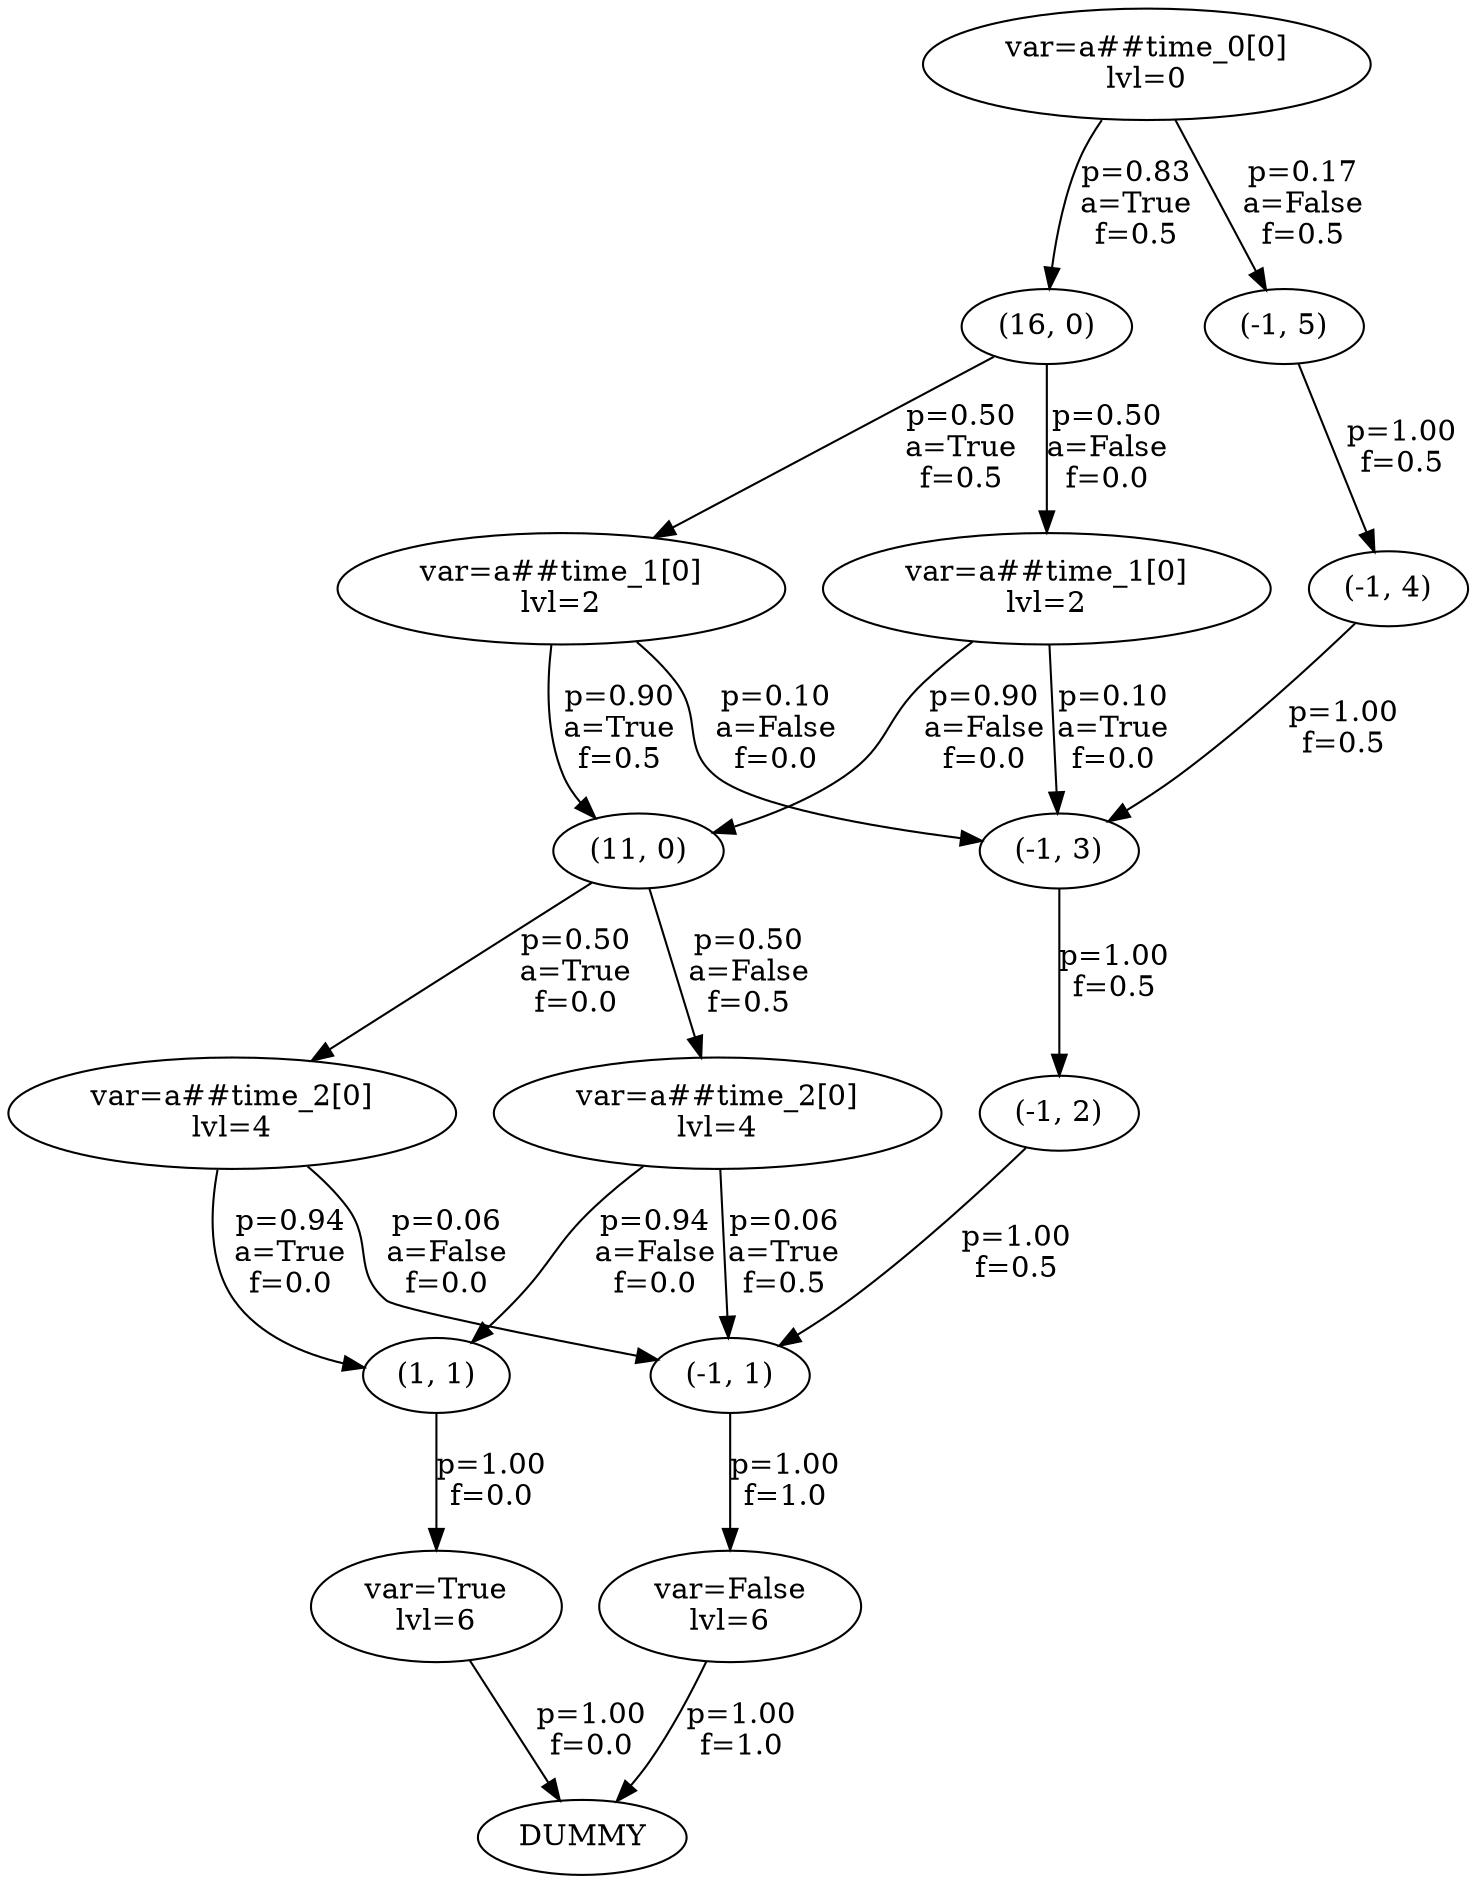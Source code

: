 strict digraph  {
"(17, 0)" [decision=True, label="var=a##time_0[0]\nlvl=0", lvl=0, var="a##time_0[0]"];
"(-1, 5)" [decision=False, lvl=6, var=None];
"(16, 0)" [decision=False, lvl=1, var="c##time_0[0]"];
"(-14, 0)" [decision=True, label="var=a##time_1[0]\nlvl=2", lvl=2, var="a##time_1[0]"];
"(15, 0)" [decision=True, label="var=a##time_1[0]\nlvl=2", lvl=2, var="a##time_1[0]"];
"(-1, 3)" [decision=False, lvl=6, var=None];
"(11, 0)" [decision=False, lvl=3, var="c##time_1[0]"];
"(-4, 0)" [decision=True, label="var=a##time_2[0]\nlvl=4", lvl=4, var="a##time_2[0]"];
"(4, 0)" [decision=True, label="var=a##time_2[0]\nlvl=4", lvl=4, var="a##time_2[0]"];
"(-1, 1)" [decision=False, lvl=6, var=None];
"(1, 1)" [decision=False, lvl=6, var=None];
"(1, 0)" [decision=False, label="var=True\nlvl=6", lvl=6, var=True];
"(-1, 0)" [decision=False, label="var=False\nlvl=6", lvl=6, var=False];
"(-1, 2)" [decision=False, lvl=6, var=None];
"(-1, 4)" [decision=False, lvl=6, var=None];
DUMMY [decision=False, lvl=None, var=None];
"(17, 0)" -> "(-1, 5)"  [action=False, label="p=0.17\na=False\nf=0.5\n", prob="0.17142857142857149", visitation="0.5"];
"(17, 0)" -> "(16, 0)"  [action=True, label="p=0.83\na=True\nf=0.5\n", prob="0.8285714285714284", visitation="0.5"];
"(-1, 5)" -> "(-1, 4)"  [action=None, label="p=1.00\nf=0.5\n", prob=1, visitation="0.5"];
"(16, 0)" -> "(-14, 0)"  [action=False, label="p=0.50\na=False\nf=0.0\n", prob="0.5", visitation="0.0"];
"(16, 0)" -> "(15, 0)"  [action=True, label="p=0.50\na=True\nf=0.5\n", prob="0.5", visitation="0.5"];
"(-14, 0)" -> "(11, 0)"  [action=False, label="p=0.90\na=False\nf=0.0\n", prob="0.896551724137931", visitation="0.0"];
"(-14, 0)" -> "(-1, 3)"  [action=True, label="p=0.10\na=True\nf=0.0\n", prob="0.10344827586206903", visitation="0.0"];
"(15, 0)" -> "(-1, 3)"  [action=False, label="p=0.10\na=False\nf=0.0\n", prob="0.10344827586206903", visitation="0.0"];
"(15, 0)" -> "(11, 0)"  [action=True, label="p=0.90\na=True\nf=0.5\n", prob="0.896551724137931", visitation="0.5"];
"(-1, 3)" -> "(-1, 2)"  [action=None, label="p=1.00\nf=0.5\n", prob=1, visitation="0.5"];
"(11, 0)" -> "(-4, 0)"  [action=False, label="p=0.50\na=False\nf=0.5\n", prob="0.5", visitation="0.5"];
"(11, 0)" -> "(4, 0)"  [action=True, label="p=0.50\na=True\nf=0.0\n", prob="0.5", visitation="0.0"];
"(-4, 0)" -> "(1, 1)"  [action=False, label="p=0.94\na=False\nf=0.0\n", prob="0.9423076923076924", visitation="0.0"];
"(-4, 0)" -> "(-1, 1)"  [action=True, label="p=0.06\na=True\nf=0.5\n", prob="0.05769230769230772", visitation="0.5"];
"(4, 0)" -> "(-1, 1)"  [action=False, label="p=0.06\na=False\nf=0.0\n", prob="0.05769230769230772", visitation="0.0"];
"(4, 0)" -> "(1, 1)"  [action=True, label="p=0.94\na=True\nf=0.0\n", prob="0.9423076923076924", visitation="0.0"];
"(-1, 1)" -> "(-1, 0)"  [action=None, label="p=1.00\nf=1.0\n", prob=1, visitation="1.0"];
"(1, 1)" -> "(1, 0)"  [action=None, label="p=1.00\nf=0.0\n", prob=1, visitation="0.0"];
"(1, 0)" -> DUMMY  [action=None, label="p=1.00\nf=0.0\n", prob=1, visitation="0.0"];
"(-1, 0)" -> DUMMY  [action=None, label="p=1.00\nf=1.0\n", prob=1, visitation="1.0"];
"(-1, 2)" -> "(-1, 1)"  [action=None, label="p=1.00\nf=0.5\n", prob=1, visitation="0.5"];
"(-1, 4)" -> "(-1, 3)"  [action=None, label="p=1.00\nf=0.5\n", prob=1, visitation="0.5"];
}
